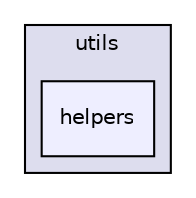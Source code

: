 digraph "arm_compute/core/utils/helpers" {
  compound=true
  node [ fontsize="10", fontname="Helvetica"];
  edge [ labelfontsize="10", labelfontname="Helvetica"];
  subgraph clusterdir_7b0825b7536eda12b63e5d87347b1c7d {
    graph [ bgcolor="#ddddee", pencolor="black", label="utils" fontname="Helvetica", fontsize="10", URL="dir_7b0825b7536eda12b63e5d87347b1c7d.xhtml"]
  dir_109374e99be0205441d869eba1a88b2d [shape=box, label="helpers", style="filled", fillcolor="#eeeeff", pencolor="black", URL="dir_109374e99be0205441d869eba1a88b2d.xhtml"];
  }
}
